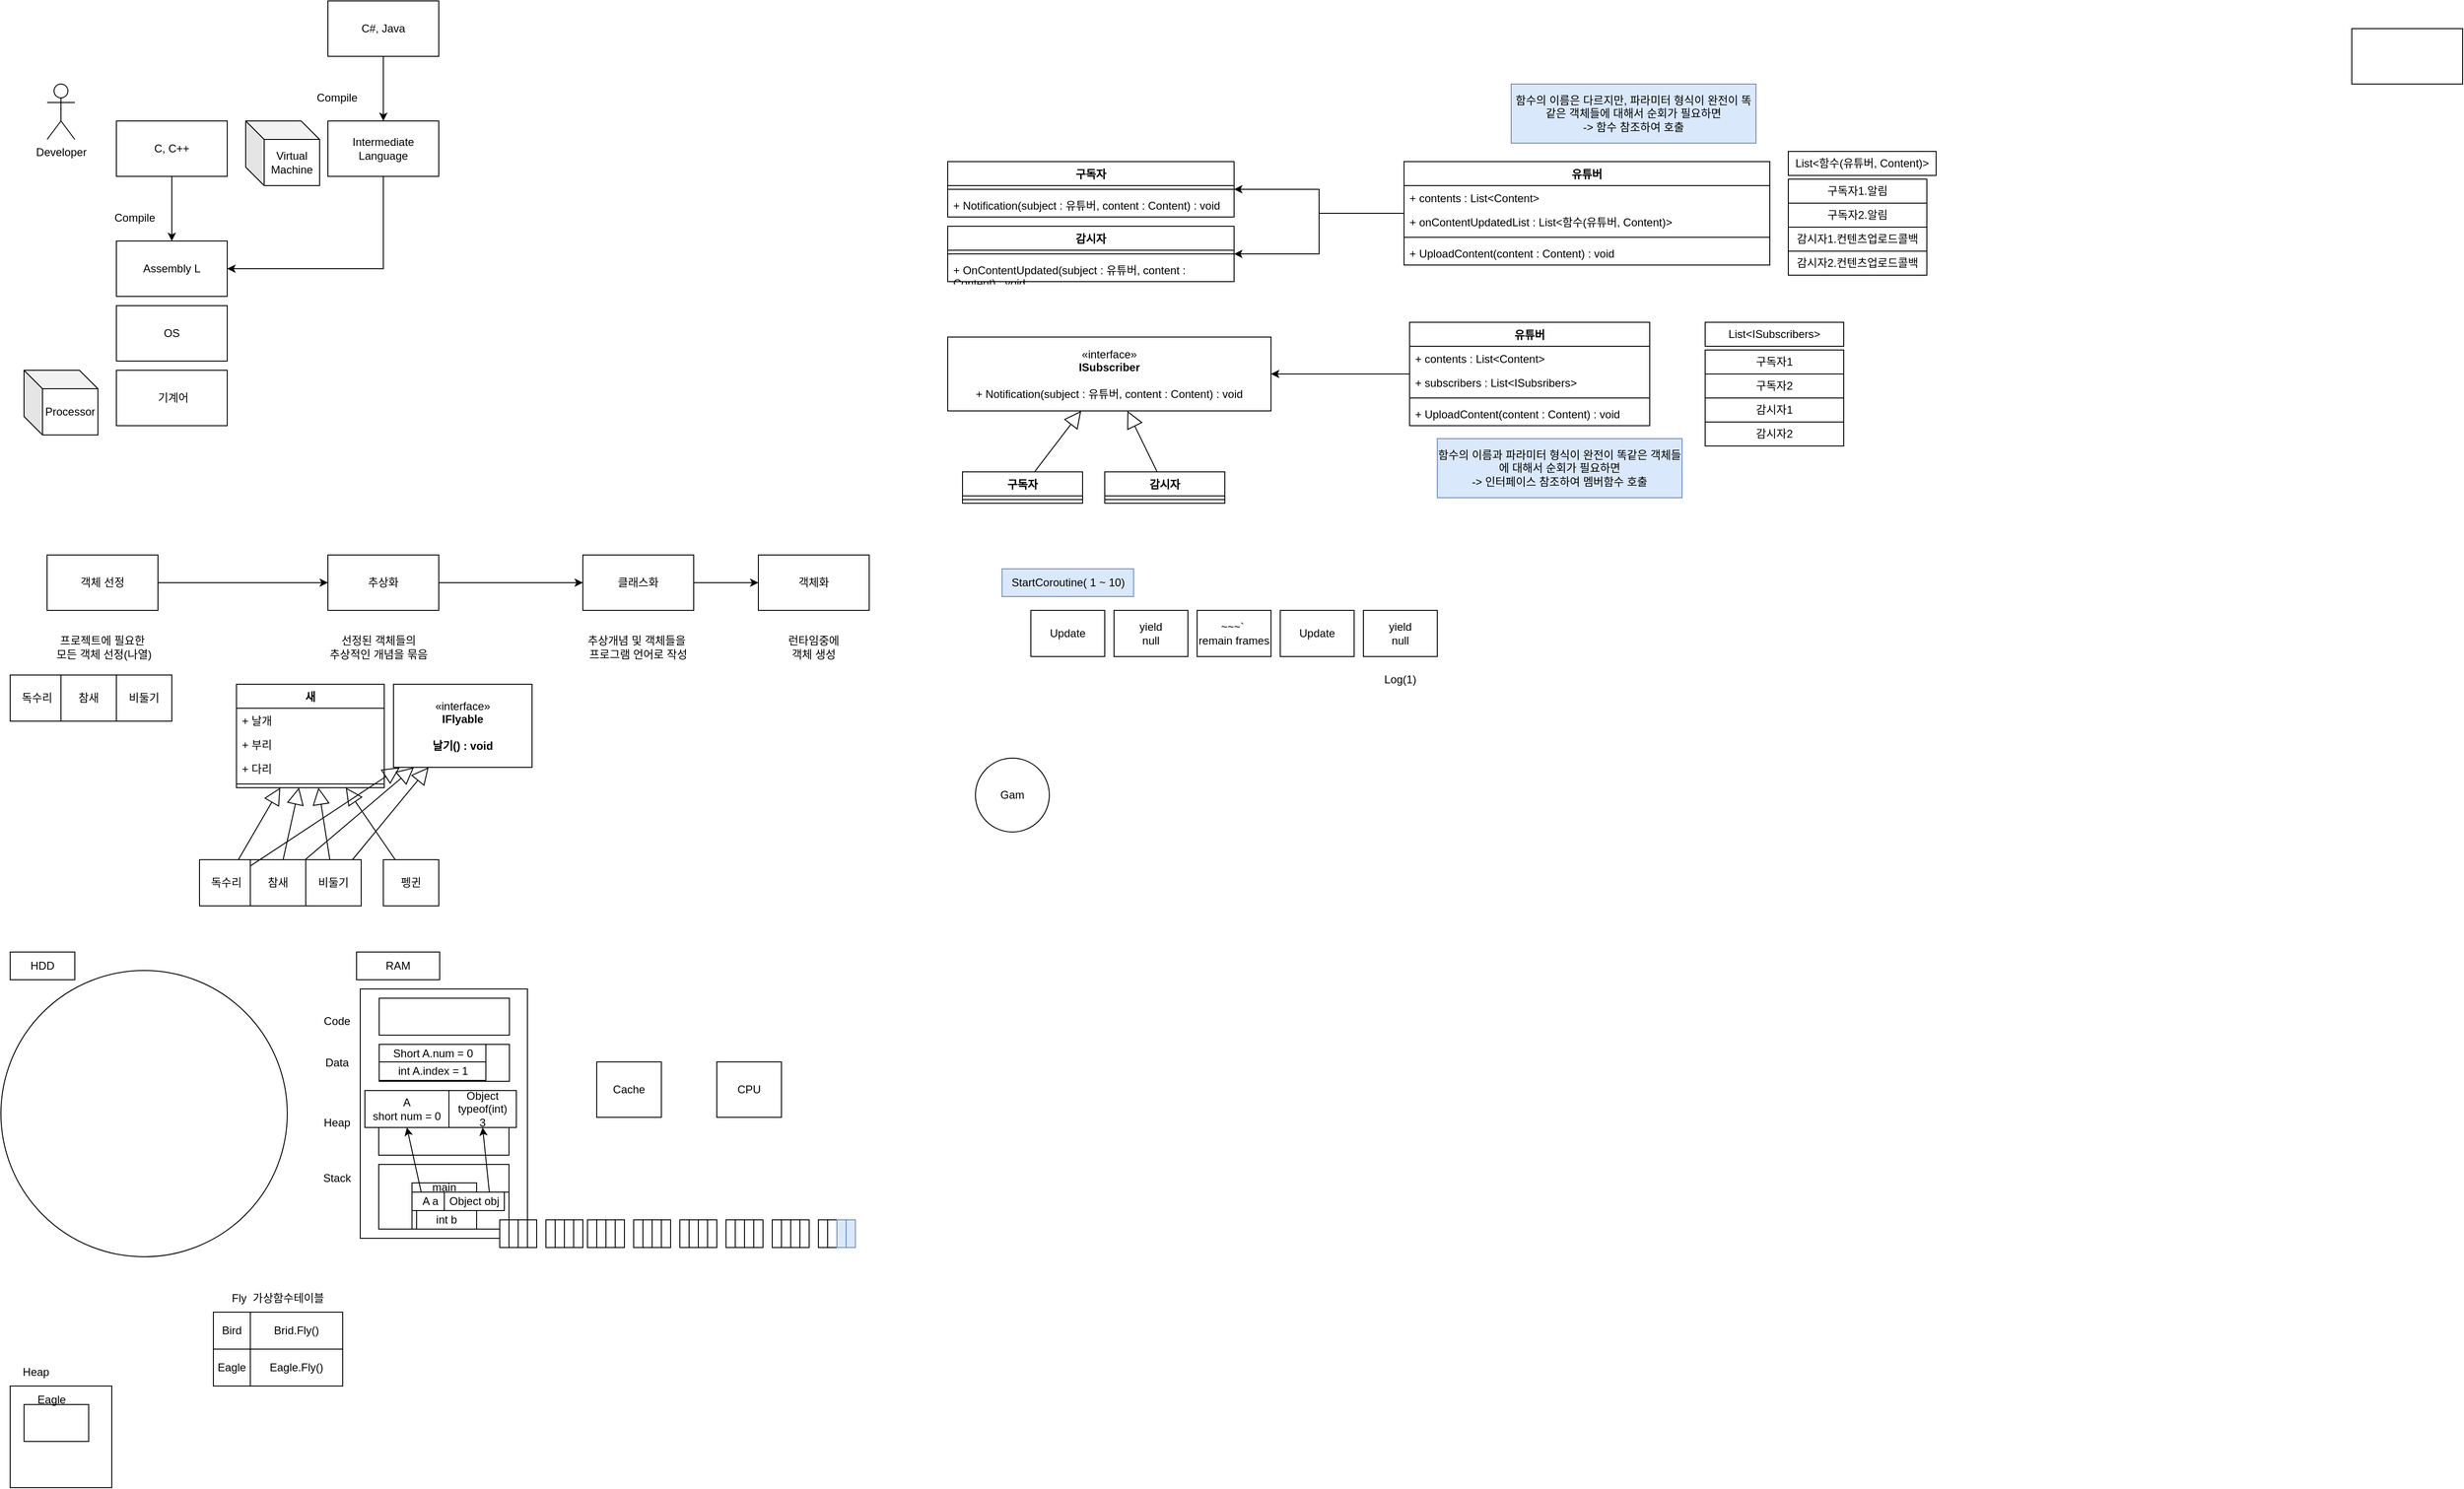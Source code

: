<mxfile version="24.8.3">
  <diagram name="페이지-1" id="qtATk9HAVTx5b7lgga8B">
    <mxGraphModel dx="1434" dy="780" grid="1" gridSize="10" guides="1" tooltips="1" connect="1" arrows="1" fold="1" page="1" pageScale="1" pageWidth="827" pageHeight="1169" math="0" shadow="0">
      <root>
        <mxCell id="0" />
        <mxCell id="1" parent="0" />
        <mxCell id="0wza3fGorEDr4CyT4nKP-11" style="edgeStyle=orthogonalEdgeStyle;rounded=0;orthogonalLoop=1;jettySize=auto;html=1;" parent="1" source="0wza3fGorEDr4CyT4nKP-1" target="0wza3fGorEDr4CyT4nKP-10" edge="1">
          <mxGeometry relative="1" as="geometry" />
        </mxCell>
        <mxCell id="0wza3fGorEDr4CyT4nKP-1" value="C, C++" style="rounded=0;whiteSpace=wrap;html=1;" parent="1" vertex="1">
          <mxGeometry x="130" y="150" width="120" height="60" as="geometry" />
        </mxCell>
        <mxCell id="0wza3fGorEDr4CyT4nKP-2" value="Compile" style="text;html=1;align=center;verticalAlign=middle;whiteSpace=wrap;rounded=0;" parent="1" vertex="1">
          <mxGeometry x="110" y="240" width="80" height="30" as="geometry" />
        </mxCell>
        <mxCell id="0wza3fGorEDr4CyT4nKP-3" value="&amp;nbsp;기계어" style="rounded=0;whiteSpace=wrap;html=1;" parent="1" vertex="1">
          <mxGeometry x="130" y="420" width="120" height="60" as="geometry" />
        </mxCell>
        <mxCell id="0wza3fGorEDr4CyT4nKP-5" value="Developer" style="shape=umlActor;verticalLabelPosition=bottom;verticalAlign=top;html=1;outlineConnect=0;" parent="1" vertex="1">
          <mxGeometry x="55" y="110" width="30" height="60" as="geometry" />
        </mxCell>
        <mxCell id="0wza3fGorEDr4CyT4nKP-8" value="Processor" style="shape=cube;whiteSpace=wrap;html=1;boundedLbl=1;backgroundOutline=1;darkOpacity=0.05;darkOpacity2=0.1;" parent="1" vertex="1">
          <mxGeometry x="30" y="420" width="80" height="70" as="geometry" />
        </mxCell>
        <mxCell id="0wza3fGorEDr4CyT4nKP-9" value="OS" style="rounded=0;whiteSpace=wrap;html=1;" parent="1" vertex="1">
          <mxGeometry x="130" y="350" width="120" height="60" as="geometry" />
        </mxCell>
        <mxCell id="0wza3fGorEDr4CyT4nKP-10" value="Assembly L" style="rounded=0;whiteSpace=wrap;html=1;" parent="1" vertex="1">
          <mxGeometry x="130" y="280" width="120" height="60" as="geometry" />
        </mxCell>
        <mxCell id="0wza3fGorEDr4CyT4nKP-14" style="edgeStyle=orthogonalEdgeStyle;rounded=0;orthogonalLoop=1;jettySize=auto;html=1;" parent="1" source="0wza3fGorEDr4CyT4nKP-12" target="0wza3fGorEDr4CyT4nKP-13" edge="1">
          <mxGeometry relative="1" as="geometry" />
        </mxCell>
        <mxCell id="0wza3fGorEDr4CyT4nKP-12" value="C#, Java" style="rounded=0;whiteSpace=wrap;html=1;" parent="1" vertex="1">
          <mxGeometry x="359" y="20" width="120" height="60" as="geometry" />
        </mxCell>
        <mxCell id="0wza3fGorEDr4CyT4nKP-18" style="edgeStyle=orthogonalEdgeStyle;rounded=0;orthogonalLoop=1;jettySize=auto;html=1;entryX=1;entryY=0.5;entryDx=0;entryDy=0;" parent="1" source="0wza3fGorEDr4CyT4nKP-13" target="0wza3fGorEDr4CyT4nKP-10" edge="1">
          <mxGeometry relative="1" as="geometry">
            <Array as="points">
              <mxPoint x="419" y="310" />
            </Array>
          </mxGeometry>
        </mxCell>
        <mxCell id="0wza3fGorEDr4CyT4nKP-13" value="Intermediate&lt;div&gt;Language&lt;/div&gt;" style="rounded=0;whiteSpace=wrap;html=1;" parent="1" vertex="1">
          <mxGeometry x="359" y="150" width="120" height="60" as="geometry" />
        </mxCell>
        <mxCell id="0wza3fGorEDr4CyT4nKP-15" value="Compile" style="text;html=1;align=center;verticalAlign=middle;whiteSpace=wrap;rounded=0;" parent="1" vertex="1">
          <mxGeometry x="329" y="110" width="80" height="30" as="geometry" />
        </mxCell>
        <mxCell id="0wza3fGorEDr4CyT4nKP-17" value="Virtual&lt;div&gt;Machine&lt;/div&gt;" style="shape=cube;whiteSpace=wrap;html=1;boundedLbl=1;backgroundOutline=1;darkOpacity=0.05;darkOpacity2=0.1;" parent="1" vertex="1">
          <mxGeometry x="270" y="150" width="80" height="70" as="geometry" />
        </mxCell>
        <mxCell id="0wza3fGorEDr4CyT4nKP-22" style="edgeStyle=orthogonalEdgeStyle;rounded=0;orthogonalLoop=1;jettySize=auto;html=1;entryX=0;entryY=0.5;entryDx=0;entryDy=0;" parent="1" source="0wza3fGorEDr4CyT4nKP-19" target="0wza3fGorEDr4CyT4nKP-21" edge="1">
          <mxGeometry relative="1" as="geometry" />
        </mxCell>
        <mxCell id="0wza3fGorEDr4CyT4nKP-19" value="객체 선정" style="rounded=0;whiteSpace=wrap;html=1;" parent="1" vertex="1">
          <mxGeometry x="55" y="620" width="120" height="60" as="geometry" />
        </mxCell>
        <mxCell id="0wza3fGorEDr4CyT4nKP-20" value="프로젝트에 필요한&lt;div&gt;&amp;nbsp;모든 객체 선정(나열)&lt;/div&gt;" style="text;html=1;align=center;verticalAlign=middle;whiteSpace=wrap;rounded=0;" parent="1" vertex="1">
          <mxGeometry x="50" y="690" width="130" height="60" as="geometry" />
        </mxCell>
        <mxCell id="0wza3fGorEDr4CyT4nKP-49" style="edgeStyle=orthogonalEdgeStyle;rounded=0;orthogonalLoop=1;jettySize=auto;html=1;" parent="1" source="0wza3fGorEDr4CyT4nKP-21" target="0wza3fGorEDr4CyT4nKP-48" edge="1">
          <mxGeometry relative="1" as="geometry" />
        </mxCell>
        <mxCell id="0wza3fGorEDr4CyT4nKP-21" value="추상화" style="rounded=0;whiteSpace=wrap;html=1;" parent="1" vertex="1">
          <mxGeometry x="359" y="620" width="120" height="60" as="geometry" />
        </mxCell>
        <mxCell id="0wza3fGorEDr4CyT4nKP-23" value="선정된 객체들의&lt;div&gt;추상적인 개념을 묶음&lt;/div&gt;" style="text;html=1;align=center;verticalAlign=middle;whiteSpace=wrap;rounded=0;" parent="1" vertex="1">
          <mxGeometry x="349" y="690" width="130" height="60" as="geometry" />
        </mxCell>
        <mxCell id="0wza3fGorEDr4CyT4nKP-24" value="&amp;nbsp;독수리" style="rounded=0;whiteSpace=wrap;html=1;" parent="1" vertex="1">
          <mxGeometry x="15" y="750" width="55" height="50" as="geometry" />
        </mxCell>
        <mxCell id="0wza3fGorEDr4CyT4nKP-25" value="참새" style="rounded=0;whiteSpace=wrap;html=1;" parent="1" vertex="1">
          <mxGeometry x="70" y="750" width="60" height="50" as="geometry" />
        </mxCell>
        <mxCell id="0wza3fGorEDr4CyT4nKP-26" value="비둘기" style="rounded=0;whiteSpace=wrap;html=1;" parent="1" vertex="1">
          <mxGeometry x="130" y="750" width="60" height="50" as="geometry" />
        </mxCell>
        <mxCell id="0wza3fGorEDr4CyT4nKP-27" value="새" style="swimlane;fontStyle=1;align=center;verticalAlign=top;childLayout=stackLayout;horizontal=1;startSize=26;horizontalStack=0;resizeParent=1;resizeParentMax=0;resizeLast=0;collapsible=1;marginBottom=0;whiteSpace=wrap;html=1;" parent="1" vertex="1">
          <mxGeometry x="260" y="760" width="160" height="112" as="geometry" />
        </mxCell>
        <mxCell id="0wza3fGorEDr4CyT4nKP-28" value="+ 날개&lt;div&gt;&lt;br&gt;&lt;/div&gt;" style="text;strokeColor=none;fillColor=none;align=left;verticalAlign=top;spacingLeft=4;spacingRight=4;overflow=hidden;rotatable=0;points=[[0,0.5],[1,0.5]];portConstraint=eastwest;whiteSpace=wrap;html=1;" parent="0wza3fGorEDr4CyT4nKP-27" vertex="1">
          <mxGeometry y="26" width="160" height="26" as="geometry" />
        </mxCell>
        <mxCell id="0wza3fGorEDr4CyT4nKP-32" value="&lt;div&gt;+ 부리&lt;/div&gt;" style="text;strokeColor=none;fillColor=none;align=left;verticalAlign=top;spacingLeft=4;spacingRight=4;overflow=hidden;rotatable=0;points=[[0,0.5],[1,0.5]];portConstraint=eastwest;whiteSpace=wrap;html=1;" parent="0wza3fGorEDr4CyT4nKP-27" vertex="1">
          <mxGeometry y="52" width="160" height="26" as="geometry" />
        </mxCell>
        <mxCell id="0wza3fGorEDr4CyT4nKP-33" value="&lt;div&gt;+ 다리&lt;/div&gt;" style="text;strokeColor=none;fillColor=none;align=left;verticalAlign=top;spacingLeft=4;spacingRight=4;overflow=hidden;rotatable=0;points=[[0,0.5],[1,0.5]];portConstraint=eastwest;whiteSpace=wrap;html=1;" parent="0wza3fGorEDr4CyT4nKP-27" vertex="1">
          <mxGeometry y="78" width="160" height="26" as="geometry" />
        </mxCell>
        <mxCell id="0wza3fGorEDr4CyT4nKP-29" value="" style="line;strokeWidth=1;fillColor=none;align=left;verticalAlign=middle;spacingTop=-1;spacingLeft=3;spacingRight=3;rotatable=0;labelPosition=right;points=[];portConstraint=eastwest;strokeColor=inherit;" parent="0wza3fGorEDr4CyT4nKP-27" vertex="1">
          <mxGeometry y="104" width="160" height="8" as="geometry" />
        </mxCell>
        <mxCell id="0wza3fGorEDr4CyT4nKP-35" value="펭귄" style="rounded=0;whiteSpace=wrap;html=1;" parent="1" vertex="1">
          <mxGeometry x="419" y="950" width="60" height="50" as="geometry" />
        </mxCell>
        <mxCell id="0wza3fGorEDr4CyT4nKP-36" value="&amp;nbsp;독수리" style="rounded=0;whiteSpace=wrap;html=1;" parent="1" vertex="1">
          <mxGeometry x="220" y="950" width="55" height="50" as="geometry" />
        </mxCell>
        <mxCell id="0wza3fGorEDr4CyT4nKP-37" value="참새" style="rounded=0;whiteSpace=wrap;html=1;" parent="1" vertex="1">
          <mxGeometry x="275" y="950" width="60" height="50" as="geometry" />
        </mxCell>
        <mxCell id="0wza3fGorEDr4CyT4nKP-38" value="비둘기" style="rounded=0;whiteSpace=wrap;html=1;" parent="1" vertex="1">
          <mxGeometry x="335" y="950" width="60" height="50" as="geometry" />
        </mxCell>
        <mxCell id="0wza3fGorEDr4CyT4nKP-40" value="" style="endArrow=block;endSize=16;endFill=0;html=1;rounded=0;" parent="1" source="0wza3fGorEDr4CyT4nKP-36" target="0wza3fGorEDr4CyT4nKP-27" edge="1">
          <mxGeometry width="160" relative="1" as="geometry">
            <mxPoint x="690" y="950" as="sourcePoint" />
            <mxPoint x="850" y="950" as="targetPoint" />
          </mxGeometry>
        </mxCell>
        <mxCell id="0wza3fGorEDr4CyT4nKP-41" value="" style="endArrow=block;endSize=16;endFill=0;html=1;rounded=0;" parent="1" source="0wza3fGorEDr4CyT4nKP-37" target="0wza3fGorEDr4CyT4nKP-27" edge="1">
          <mxGeometry width="160" relative="1" as="geometry">
            <mxPoint x="273" y="960" as="sourcePoint" />
            <mxPoint x="306" y="908" as="targetPoint" />
          </mxGeometry>
        </mxCell>
        <mxCell id="0wza3fGorEDr4CyT4nKP-42" value="" style="endArrow=block;endSize=16;endFill=0;html=1;rounded=0;" parent="1" source="0wza3fGorEDr4CyT4nKP-38" target="0wza3fGorEDr4CyT4nKP-27" edge="1">
          <mxGeometry width="160" relative="1" as="geometry">
            <mxPoint x="321" y="960" as="sourcePoint" />
            <mxPoint x="333" y="908" as="targetPoint" />
          </mxGeometry>
        </mxCell>
        <mxCell id="0wza3fGorEDr4CyT4nKP-43" value="«interface»&lt;br&gt;&lt;b&gt;IFlyable&lt;/b&gt;&lt;div&gt;&lt;b&gt;&lt;br&gt;&lt;/b&gt;&lt;/div&gt;&lt;div&gt;&lt;b&gt;날기() : void&lt;/b&gt;&lt;/div&gt;" style="html=1;whiteSpace=wrap;" parent="1" vertex="1">
          <mxGeometry x="430" y="760" width="150" height="90" as="geometry" />
        </mxCell>
        <mxCell id="0wza3fGorEDr4CyT4nKP-44" value="" style="endArrow=block;endSize=16;endFill=0;html=1;rounded=0;" parent="1" source="0wza3fGorEDr4CyT4nKP-38" target="0wza3fGorEDr4CyT4nKP-43" edge="1">
          <mxGeometry width="160" relative="1" as="geometry">
            <mxPoint x="371" y="960" as="sourcePoint" />
            <mxPoint x="359" y="882" as="targetPoint" />
          </mxGeometry>
        </mxCell>
        <mxCell id="0wza3fGorEDr4CyT4nKP-45" value="" style="endArrow=block;endSize=16;endFill=0;html=1;rounded=0;" parent="1" source="0wza3fGorEDr4CyT4nKP-37" target="0wza3fGorEDr4CyT4nKP-43" edge="1">
          <mxGeometry width="160" relative="1" as="geometry">
            <mxPoint x="396" y="960" as="sourcePoint" />
            <mxPoint x="478" y="860" as="targetPoint" />
          </mxGeometry>
        </mxCell>
        <mxCell id="0wza3fGorEDr4CyT4nKP-46" value="" style="endArrow=block;endSize=16;endFill=0;html=1;rounded=0;" parent="1" source="0wza3fGorEDr4CyT4nKP-36" target="0wza3fGorEDr4CyT4nKP-43" edge="1">
          <mxGeometry width="160" relative="1" as="geometry">
            <mxPoint x="344" y="960" as="sourcePoint" />
            <mxPoint x="462" y="860" as="targetPoint" />
          </mxGeometry>
        </mxCell>
        <mxCell id="0wza3fGorEDr4CyT4nKP-47" value="" style="endArrow=block;endSize=16;endFill=0;html=1;rounded=0;" parent="1" source="0wza3fGorEDr4CyT4nKP-35" target="0wza3fGorEDr4CyT4nKP-27" edge="1">
          <mxGeometry width="160" relative="1" as="geometry">
            <mxPoint x="285" y="967" as="sourcePoint" />
            <mxPoint x="447" y="860" as="targetPoint" />
          </mxGeometry>
        </mxCell>
        <mxCell id="0wza3fGorEDr4CyT4nKP-52" style="edgeStyle=orthogonalEdgeStyle;rounded=0;orthogonalLoop=1;jettySize=auto;html=1;" parent="1" source="0wza3fGorEDr4CyT4nKP-48" target="0wza3fGorEDr4CyT4nKP-51" edge="1">
          <mxGeometry relative="1" as="geometry" />
        </mxCell>
        <mxCell id="0wza3fGorEDr4CyT4nKP-48" value="클래스화" style="rounded=0;whiteSpace=wrap;html=1;" parent="1" vertex="1">
          <mxGeometry x="635" y="620" width="120" height="60" as="geometry" />
        </mxCell>
        <mxCell id="0wza3fGorEDr4CyT4nKP-50" value="추상개념 및 객체들을&amp;nbsp;&lt;div&gt;프로그램 언어로 작성&lt;/div&gt;" style="text;html=1;align=center;verticalAlign=middle;whiteSpace=wrap;rounded=0;" parent="1" vertex="1">
          <mxGeometry x="630" y="690" width="130" height="60" as="geometry" />
        </mxCell>
        <mxCell id="0wza3fGorEDr4CyT4nKP-51" value="객체화" style="rounded=0;whiteSpace=wrap;html=1;" parent="1" vertex="1">
          <mxGeometry x="825" y="620" width="120" height="60" as="geometry" />
        </mxCell>
        <mxCell id="0wza3fGorEDr4CyT4nKP-53" value="런타임중에&lt;div&gt;객체 생성&lt;/div&gt;" style="text;html=1;align=center;verticalAlign=middle;whiteSpace=wrap;rounded=0;" parent="1" vertex="1">
          <mxGeometry x="820" y="690" width="130" height="60" as="geometry" />
        </mxCell>
        <mxCell id="0wza3fGorEDr4CyT4nKP-54" value="" style="rounded=0;whiteSpace=wrap;html=1;" parent="1" vertex="1">
          <mxGeometry x="394" y="1090" width="181" height="270" as="geometry" />
        </mxCell>
        <mxCell id="0wza3fGorEDr4CyT4nKP-55" value="RAM" style="rounded=0;whiteSpace=wrap;html=1;" parent="1" vertex="1">
          <mxGeometry x="390" y="1050" width="90" height="30" as="geometry" />
        </mxCell>
        <mxCell id="0wza3fGorEDr4CyT4nKP-56" value="" style="ellipse;whiteSpace=wrap;html=1;aspect=fixed;" parent="1" vertex="1">
          <mxGeometry x="5" y="1070" width="310" height="310" as="geometry" />
        </mxCell>
        <mxCell id="0wza3fGorEDr4CyT4nKP-57" value="HDD" style="rounded=0;whiteSpace=wrap;html=1;" parent="1" vertex="1">
          <mxGeometry x="15" y="1050" width="70" height="30" as="geometry" />
        </mxCell>
        <mxCell id="0wza3fGorEDr4CyT4nKP-58" value="CPU" style="rounded=0;whiteSpace=wrap;html=1;" parent="1" vertex="1">
          <mxGeometry x="780" y="1169" width="70" height="60" as="geometry" />
        </mxCell>
        <mxCell id="0wza3fGorEDr4CyT4nKP-59" value="Cache" style="rounded=0;whiteSpace=wrap;html=1;" parent="1" vertex="1">
          <mxGeometry x="650" y="1169" width="70" height="60" as="geometry" />
        </mxCell>
        <mxCell id="0wza3fGorEDr4CyT4nKP-60" value="" style="rounded=0;whiteSpace=wrap;html=1;" parent="1" vertex="1">
          <mxGeometry x="414" y="1280" width="141" height="70" as="geometry" />
        </mxCell>
        <mxCell id="0wza3fGorEDr4CyT4nKP-61" value="" style="rounded=0;whiteSpace=wrap;html=1;" parent="1" vertex="1">
          <mxGeometry x="414" y="1200" width="141" height="70" as="geometry" />
        </mxCell>
        <mxCell id="0wza3fGorEDr4CyT4nKP-62" value="A&lt;div&gt;short num = 0&lt;/div&gt;" style="rounded=0;whiteSpace=wrap;html=1;" parent="1" vertex="1">
          <mxGeometry x="399" y="1200" width="91" height="40" as="geometry" />
        </mxCell>
        <mxCell id="0wza3fGorEDr4CyT4nKP-63" value="" style="rounded=0;whiteSpace=wrap;html=1;" parent="1" vertex="1">
          <mxGeometry x="450" y="1310" width="105" height="40" as="geometry" />
        </mxCell>
        <mxCell id="0wza3fGorEDr4CyT4nKP-64" value="main" style="rounded=0;whiteSpace=wrap;html=1;" parent="1" vertex="1">
          <mxGeometry x="450" y="1300" width="70" height="10" as="geometry" />
        </mxCell>
        <mxCell id="0wza3fGorEDr4CyT4nKP-65" value="A a" style="rounded=0;whiteSpace=wrap;html=1;" parent="1" vertex="1">
          <mxGeometry x="450" y="1310" width="40" height="20" as="geometry" />
        </mxCell>
        <mxCell id="0wza3fGorEDr4CyT4nKP-66" value="Object obj" style="rounded=0;whiteSpace=wrap;html=1;" parent="1" vertex="1">
          <mxGeometry x="485" y="1310" width="65" height="20" as="geometry" />
        </mxCell>
        <mxCell id="0wza3fGorEDr4CyT4nKP-67" value="int b" style="rounded=0;whiteSpace=wrap;html=1;" parent="1" vertex="1">
          <mxGeometry x="455" y="1330" width="65" height="20" as="geometry" />
        </mxCell>
        <mxCell id="0wza3fGorEDr4CyT4nKP-68" value="Heap" style="text;html=1;align=center;verticalAlign=middle;whiteSpace=wrap;rounded=0;" parent="1" vertex="1">
          <mxGeometry x="339" y="1220" width="60" height="30" as="geometry" />
        </mxCell>
        <mxCell id="0wza3fGorEDr4CyT4nKP-69" value="Stack" style="text;html=1;align=center;verticalAlign=middle;whiteSpace=wrap;rounded=0;" parent="1" vertex="1">
          <mxGeometry x="339" y="1280" width="60" height="30" as="geometry" />
        </mxCell>
        <mxCell id="0wza3fGorEDr4CyT4nKP-70" value="" style="endArrow=classic;html=1;rounded=0;entryX=0.5;entryY=1;entryDx=0;entryDy=0;exitX=0.25;exitY=0;exitDx=0;exitDy=0;" parent="1" source="0wza3fGorEDr4CyT4nKP-65" target="0wza3fGorEDr4CyT4nKP-62" edge="1">
          <mxGeometry width="50" height="50" relative="1" as="geometry">
            <mxPoint x="610" y="1300" as="sourcePoint" />
            <mxPoint x="660" y="1250" as="targetPoint" />
          </mxGeometry>
        </mxCell>
        <mxCell id="0wza3fGorEDr4CyT4nKP-72" value="" style="rounded=0;whiteSpace=wrap;html=1;" parent="1" vertex="1">
          <mxGeometry x="840" y="1340" width="10" height="30" as="geometry" />
        </mxCell>
        <mxCell id="0wza3fGorEDr4CyT4nKP-73" value="" style="rounded=0;whiteSpace=wrap;html=1;" parent="1" vertex="1">
          <mxGeometry x="850" y="1340" width="10" height="30" as="geometry" />
        </mxCell>
        <mxCell id="0wza3fGorEDr4CyT4nKP-74" value="" style="rounded=0;whiteSpace=wrap;html=1;" parent="1" vertex="1">
          <mxGeometry x="860" y="1340" width="10" height="30" as="geometry" />
        </mxCell>
        <mxCell id="0wza3fGorEDr4CyT4nKP-75" value="" style="rounded=0;whiteSpace=wrap;html=1;" parent="1" vertex="1">
          <mxGeometry x="870" y="1340" width="10" height="30" as="geometry" />
        </mxCell>
        <mxCell id="0wza3fGorEDr4CyT4nKP-76" value="" style="rounded=0;whiteSpace=wrap;html=1;" parent="1" vertex="1">
          <mxGeometry x="890" y="1340" width="10" height="30" as="geometry" />
        </mxCell>
        <mxCell id="0wza3fGorEDr4CyT4nKP-77" value="" style="rounded=0;whiteSpace=wrap;html=1;" parent="1" vertex="1">
          <mxGeometry x="900" y="1340" width="10" height="30" as="geometry" />
        </mxCell>
        <mxCell id="0wza3fGorEDr4CyT4nKP-78" value="" style="rounded=0;whiteSpace=wrap;html=1;fillColor=#dae8fc;strokeColor=#6c8ebf;" parent="1" vertex="1">
          <mxGeometry x="910" y="1340" width="10" height="30" as="geometry" />
        </mxCell>
        <mxCell id="0wza3fGorEDr4CyT4nKP-79" value="" style="rounded=0;whiteSpace=wrap;html=1;fillColor=#dae8fc;strokeColor=#6c8ebf;" parent="1" vertex="1">
          <mxGeometry x="920" y="1340" width="10" height="30" as="geometry" />
        </mxCell>
        <mxCell id="0wza3fGorEDr4CyT4nKP-80" value="" style="rounded=0;whiteSpace=wrap;html=1;" parent="1" vertex="1">
          <mxGeometry x="740" y="1340" width="10" height="30" as="geometry" />
        </mxCell>
        <mxCell id="0wza3fGorEDr4CyT4nKP-81" value="" style="rounded=0;whiteSpace=wrap;html=1;" parent="1" vertex="1">
          <mxGeometry x="750" y="1340" width="10" height="30" as="geometry" />
        </mxCell>
        <mxCell id="0wza3fGorEDr4CyT4nKP-82" value="" style="rounded=0;whiteSpace=wrap;html=1;" parent="1" vertex="1">
          <mxGeometry x="760" y="1340" width="10" height="30" as="geometry" />
        </mxCell>
        <mxCell id="0wza3fGorEDr4CyT4nKP-83" value="" style="rounded=0;whiteSpace=wrap;html=1;" parent="1" vertex="1">
          <mxGeometry x="770" y="1340" width="10" height="30" as="geometry" />
        </mxCell>
        <mxCell id="0wza3fGorEDr4CyT4nKP-84" value="" style="rounded=0;whiteSpace=wrap;html=1;" parent="1" vertex="1">
          <mxGeometry x="790" y="1340" width="10" height="30" as="geometry" />
        </mxCell>
        <mxCell id="0wza3fGorEDr4CyT4nKP-85" value="" style="rounded=0;whiteSpace=wrap;html=1;" parent="1" vertex="1">
          <mxGeometry x="800" y="1340" width="10" height="30" as="geometry" />
        </mxCell>
        <mxCell id="0wza3fGorEDr4CyT4nKP-86" value="" style="rounded=0;whiteSpace=wrap;html=1;" parent="1" vertex="1">
          <mxGeometry x="810" y="1340" width="10" height="30" as="geometry" />
        </mxCell>
        <mxCell id="0wza3fGorEDr4CyT4nKP-87" value="" style="rounded=0;whiteSpace=wrap;html=1;" parent="1" vertex="1">
          <mxGeometry x="820" y="1340" width="10" height="30" as="geometry" />
        </mxCell>
        <mxCell id="0wza3fGorEDr4CyT4nKP-88" value="" style="rounded=0;whiteSpace=wrap;html=1;" parent="1" vertex="1">
          <mxGeometry x="640" y="1340" width="10" height="30" as="geometry" />
        </mxCell>
        <mxCell id="0wza3fGorEDr4CyT4nKP-89" value="" style="rounded=0;whiteSpace=wrap;html=1;" parent="1" vertex="1">
          <mxGeometry x="650" y="1340" width="10" height="30" as="geometry" />
        </mxCell>
        <mxCell id="0wza3fGorEDr4CyT4nKP-90" value="" style="rounded=0;whiteSpace=wrap;html=1;" parent="1" vertex="1">
          <mxGeometry x="660" y="1340" width="10" height="30" as="geometry" />
        </mxCell>
        <mxCell id="0wza3fGorEDr4CyT4nKP-91" value="" style="rounded=0;whiteSpace=wrap;html=1;" parent="1" vertex="1">
          <mxGeometry x="670" y="1340" width="10" height="30" as="geometry" />
        </mxCell>
        <mxCell id="0wza3fGorEDr4CyT4nKP-92" value="" style="rounded=0;whiteSpace=wrap;html=1;" parent="1" vertex="1">
          <mxGeometry x="690" y="1340" width="10" height="30" as="geometry" />
        </mxCell>
        <mxCell id="0wza3fGorEDr4CyT4nKP-93" value="" style="rounded=0;whiteSpace=wrap;html=1;" parent="1" vertex="1">
          <mxGeometry x="700" y="1340" width="10" height="30" as="geometry" />
        </mxCell>
        <mxCell id="0wza3fGorEDr4CyT4nKP-94" value="" style="rounded=0;whiteSpace=wrap;html=1;" parent="1" vertex="1">
          <mxGeometry x="710" y="1340" width="10" height="30" as="geometry" />
        </mxCell>
        <mxCell id="0wza3fGorEDr4CyT4nKP-95" value="" style="rounded=0;whiteSpace=wrap;html=1;" parent="1" vertex="1">
          <mxGeometry x="720" y="1340" width="10" height="30" as="geometry" />
        </mxCell>
        <mxCell id="0wza3fGorEDr4CyT4nKP-96" value="" style="rounded=0;whiteSpace=wrap;html=1;" parent="1" vertex="1">
          <mxGeometry x="545" y="1340" width="10" height="30" as="geometry" />
        </mxCell>
        <mxCell id="0wza3fGorEDr4CyT4nKP-97" value="" style="rounded=0;whiteSpace=wrap;html=1;" parent="1" vertex="1">
          <mxGeometry x="555" y="1340" width="10" height="30" as="geometry" />
        </mxCell>
        <mxCell id="0wza3fGorEDr4CyT4nKP-98" value="" style="rounded=0;whiteSpace=wrap;html=1;" parent="1" vertex="1">
          <mxGeometry x="565" y="1340" width="10" height="30" as="geometry" />
        </mxCell>
        <mxCell id="0wza3fGorEDr4CyT4nKP-99" value="" style="rounded=0;whiteSpace=wrap;html=1;" parent="1" vertex="1">
          <mxGeometry x="575" y="1340" width="10" height="30" as="geometry" />
        </mxCell>
        <mxCell id="0wza3fGorEDr4CyT4nKP-100" value="" style="rounded=0;whiteSpace=wrap;html=1;" parent="1" vertex="1">
          <mxGeometry x="595" y="1340" width="10" height="30" as="geometry" />
        </mxCell>
        <mxCell id="0wza3fGorEDr4CyT4nKP-101" value="" style="rounded=0;whiteSpace=wrap;html=1;" parent="1" vertex="1">
          <mxGeometry x="605" y="1340" width="10" height="30" as="geometry" />
        </mxCell>
        <mxCell id="0wza3fGorEDr4CyT4nKP-102" value="" style="rounded=0;whiteSpace=wrap;html=1;" parent="1" vertex="1">
          <mxGeometry x="615" y="1340" width="10" height="30" as="geometry" />
        </mxCell>
        <mxCell id="0wza3fGorEDr4CyT4nKP-103" value="" style="rounded=0;whiteSpace=wrap;html=1;" parent="1" vertex="1">
          <mxGeometry x="625" y="1340" width="10" height="30" as="geometry" />
        </mxCell>
        <mxCell id="0wza3fGorEDr4CyT4nKP-104" value="&lt;div&gt;Object&lt;/div&gt;&lt;div&gt;typeof(int)&lt;/div&gt;3" style="rounded=0;whiteSpace=wrap;html=1;" parent="1" vertex="1">
          <mxGeometry x="490" y="1200" width="73" height="40" as="geometry" />
        </mxCell>
        <mxCell id="0wza3fGorEDr4CyT4nKP-105" value="" style="endArrow=classic;html=1;rounded=0;entryX=0.5;entryY=1;entryDx=0;entryDy=0;exitX=0.75;exitY=0;exitDx=0;exitDy=0;" parent="1" source="0wza3fGorEDr4CyT4nKP-66" target="0wza3fGorEDr4CyT4nKP-104" edge="1">
          <mxGeometry width="50" height="50" relative="1" as="geometry">
            <mxPoint x="511" y="1320" as="sourcePoint" />
            <mxPoint x="455" y="1240" as="targetPoint" />
          </mxGeometry>
        </mxCell>
        <mxCell id="0wza3fGorEDr4CyT4nKP-106" value="" style="rounded=0;whiteSpace=wrap;html=1;" parent="1" vertex="1">
          <mxGeometry x="414.5" y="1150" width="141" height="40" as="geometry" />
        </mxCell>
        <mxCell id="0wza3fGorEDr4CyT4nKP-107" value="" style="rounded=0;whiteSpace=wrap;html=1;" parent="1" vertex="1">
          <mxGeometry x="414.5" y="1100" width="141" height="40" as="geometry" />
        </mxCell>
        <mxCell id="0wza3fGorEDr4CyT4nKP-108" value="Code" style="text;html=1;align=center;verticalAlign=middle;whiteSpace=wrap;rounded=0;" parent="1" vertex="1">
          <mxGeometry x="339" y="1110" width="60" height="30" as="geometry" />
        </mxCell>
        <mxCell id="0wza3fGorEDr4CyT4nKP-109" value="Data" style="text;html=1;align=center;verticalAlign=middle;whiteSpace=wrap;rounded=0;" parent="1" vertex="1">
          <mxGeometry x="339" y="1155" width="60" height="30" as="geometry" />
        </mxCell>
        <mxCell id="0wza3fGorEDr4CyT4nKP-110" value="Short A.num = 0" style="rounded=0;whiteSpace=wrap;html=1;" parent="1" vertex="1">
          <mxGeometry x="414.5" y="1150" width="115.5" height="20" as="geometry" />
        </mxCell>
        <mxCell id="0wza3fGorEDr4CyT4nKP-111" value="int A.index = 1" style="rounded=0;whiteSpace=wrap;html=1;" parent="1" vertex="1">
          <mxGeometry x="414.5" y="1169" width="115.5" height="20" as="geometry" />
        </mxCell>
        <mxCell id="0wza3fGorEDr4CyT4nKP-112" value="Bird" style="rounded=0;whiteSpace=wrap;html=1;" parent="1" vertex="1">
          <mxGeometry x="235" y="1440" width="40" height="40" as="geometry" />
        </mxCell>
        <mxCell id="0wza3fGorEDr4CyT4nKP-113" value="Fly&amp;nbsp; 가상함수테이블" style="text;html=1;align=center;verticalAlign=middle;whiteSpace=wrap;rounded=0;" parent="1" vertex="1">
          <mxGeometry x="235" y="1410" width="140" height="30" as="geometry" />
        </mxCell>
        <mxCell id="0wza3fGorEDr4CyT4nKP-114" value="Brid.Fly()" style="rounded=0;whiteSpace=wrap;html=1;" parent="1" vertex="1">
          <mxGeometry x="275" y="1440" width="100" height="40" as="geometry" />
        </mxCell>
        <mxCell id="0wza3fGorEDr4CyT4nKP-115" value="Eagle" style="rounded=0;whiteSpace=wrap;html=1;" parent="1" vertex="1">
          <mxGeometry x="235" y="1480" width="40" height="40" as="geometry" />
        </mxCell>
        <mxCell id="0wza3fGorEDr4CyT4nKP-116" value="Eagle.Fly()" style="rounded=0;whiteSpace=wrap;html=1;" parent="1" vertex="1">
          <mxGeometry x="275" y="1480" width="100" height="40" as="geometry" />
        </mxCell>
        <mxCell id="0wza3fGorEDr4CyT4nKP-117" value="" style="whiteSpace=wrap;html=1;aspect=fixed;" parent="1" vertex="1">
          <mxGeometry x="15" y="1520" width="110" height="110" as="geometry" />
        </mxCell>
        <mxCell id="0wza3fGorEDr4CyT4nKP-118" value="Heap" style="text;html=1;align=center;verticalAlign=middle;whiteSpace=wrap;rounded=0;" parent="1" vertex="1">
          <mxGeometry x="12.5" y="1490" width="60" height="30" as="geometry" />
        </mxCell>
        <mxCell id="0wza3fGorEDr4CyT4nKP-119" value="" style="rounded=0;whiteSpace=wrap;html=1;" parent="1" vertex="1">
          <mxGeometry x="30" y="1540" width="70" height="40" as="geometry" />
        </mxCell>
        <mxCell id="0wza3fGorEDr4CyT4nKP-120" value="Eagle" style="text;html=1;align=center;verticalAlign=middle;whiteSpace=wrap;rounded=0;" parent="1" vertex="1">
          <mxGeometry x="30" y="1520" width="60" height="30" as="geometry" />
        </mxCell>
        <mxCell id="0wza3fGorEDr4CyT4nKP-121" value="구독자" style="swimlane;fontStyle=1;align=center;verticalAlign=top;childLayout=stackLayout;horizontal=1;startSize=26;horizontalStack=0;resizeParent=1;resizeParentMax=0;resizeLast=0;collapsible=1;marginBottom=0;whiteSpace=wrap;html=1;" parent="1" vertex="1">
          <mxGeometry x="1030" y="194" width="310" height="60" as="geometry" />
        </mxCell>
        <mxCell id="0wza3fGorEDr4CyT4nKP-123" value="" style="line;strokeWidth=1;fillColor=none;align=left;verticalAlign=middle;spacingTop=-1;spacingLeft=3;spacingRight=3;rotatable=0;labelPosition=right;points=[];portConstraint=eastwest;strokeColor=inherit;" parent="0wza3fGorEDr4CyT4nKP-121" vertex="1">
          <mxGeometry y="26" width="310" height="8" as="geometry" />
        </mxCell>
        <mxCell id="0wza3fGorEDr4CyT4nKP-124" value="+ Notification(subject : 유튜버, content : Content) : void" style="text;strokeColor=none;fillColor=none;align=left;verticalAlign=top;spacingLeft=4;spacingRight=4;overflow=hidden;rotatable=0;points=[[0,0.5],[1,0.5]];portConstraint=eastwest;whiteSpace=wrap;html=1;" parent="0wza3fGorEDr4CyT4nKP-121" vertex="1">
          <mxGeometry y="34" width="310" height="26" as="geometry" />
        </mxCell>
        <mxCell id="0wza3fGorEDr4CyT4nKP-129" style="edgeStyle=orthogonalEdgeStyle;rounded=0;orthogonalLoop=1;jettySize=auto;html=1;" parent="1" source="0wza3fGorEDr4CyT4nKP-125" target="0wza3fGorEDr4CyT4nKP-121" edge="1">
          <mxGeometry relative="1" as="geometry" />
        </mxCell>
        <mxCell id="0wza3fGorEDr4CyT4nKP-133" style="edgeStyle=orthogonalEdgeStyle;rounded=0;orthogonalLoop=1;jettySize=auto;html=1;" parent="1" source="0wza3fGorEDr4CyT4nKP-125" target="0wza3fGorEDr4CyT4nKP-130" edge="1">
          <mxGeometry relative="1" as="geometry" />
        </mxCell>
        <mxCell id="0wza3fGorEDr4CyT4nKP-125" value="유튜버" style="swimlane;fontStyle=1;align=center;verticalAlign=top;childLayout=stackLayout;horizontal=1;startSize=26;horizontalStack=0;resizeParent=1;resizeParentMax=0;resizeLast=0;collapsible=1;marginBottom=0;whiteSpace=wrap;html=1;" parent="1" vertex="1">
          <mxGeometry x="1524" y="194" width="396" height="112" as="geometry" />
        </mxCell>
        <mxCell id="0wza3fGorEDr4CyT4nKP-126" value="+ contents : List&amp;lt;Content&amp;gt;" style="text;strokeColor=none;fillColor=none;align=left;verticalAlign=top;spacingLeft=4;spacingRight=4;overflow=hidden;rotatable=0;points=[[0,0.5],[1,0.5]];portConstraint=eastwest;whiteSpace=wrap;html=1;" parent="0wza3fGorEDr4CyT4nKP-125" vertex="1">
          <mxGeometry y="26" width="396" height="26" as="geometry" />
        </mxCell>
        <mxCell id="0wza3fGorEDr4CyT4nKP-154" value="+ onContentUpdatedList : List&amp;lt;함수(유튜버, Content)&amp;gt;" style="text;strokeColor=none;fillColor=none;align=left;verticalAlign=top;spacingLeft=4;spacingRight=4;overflow=hidden;rotatable=0;points=[[0,0.5],[1,0.5]];portConstraint=eastwest;whiteSpace=wrap;html=1;" parent="0wza3fGorEDr4CyT4nKP-125" vertex="1">
          <mxGeometry y="52" width="396" height="26" as="geometry" />
        </mxCell>
        <mxCell id="0wza3fGorEDr4CyT4nKP-127" value="" style="line;strokeWidth=1;fillColor=none;align=left;verticalAlign=middle;spacingTop=-1;spacingLeft=3;spacingRight=3;rotatable=0;labelPosition=right;points=[];portConstraint=eastwest;strokeColor=inherit;" parent="0wza3fGorEDr4CyT4nKP-125" vertex="1">
          <mxGeometry y="78" width="396" height="8" as="geometry" />
        </mxCell>
        <mxCell id="0wza3fGorEDr4CyT4nKP-128" value="+ UploadContent(content : Content) : void" style="text;strokeColor=none;fillColor=none;align=left;verticalAlign=top;spacingLeft=4;spacingRight=4;overflow=hidden;rotatable=0;points=[[0,0.5],[1,0.5]];portConstraint=eastwest;whiteSpace=wrap;html=1;" parent="0wza3fGorEDr4CyT4nKP-125" vertex="1">
          <mxGeometry y="86" width="396" height="26" as="geometry" />
        </mxCell>
        <mxCell id="0wza3fGorEDr4CyT4nKP-130" value="감시자" style="swimlane;fontStyle=1;align=center;verticalAlign=top;childLayout=stackLayout;horizontal=1;startSize=26;horizontalStack=0;resizeParent=1;resizeParentMax=0;resizeLast=0;collapsible=1;marginBottom=0;whiteSpace=wrap;html=1;" parent="1" vertex="1">
          <mxGeometry x="1030" y="264" width="310" height="60" as="geometry" />
        </mxCell>
        <mxCell id="0wza3fGorEDr4CyT4nKP-131" value="" style="line;strokeWidth=1;fillColor=none;align=left;verticalAlign=middle;spacingTop=-1;spacingLeft=3;spacingRight=3;rotatable=0;labelPosition=right;points=[];portConstraint=eastwest;strokeColor=inherit;" parent="0wza3fGorEDr4CyT4nKP-130" vertex="1">
          <mxGeometry y="26" width="310" height="8" as="geometry" />
        </mxCell>
        <mxCell id="0wza3fGorEDr4CyT4nKP-132" value="+ OnContentUpdated(subject : 유튜버, content : Content) : void" style="text;strokeColor=none;fillColor=none;align=left;verticalAlign=top;spacingLeft=4;spacingRight=4;overflow=hidden;rotatable=0;points=[[0,0.5],[1,0.5]];portConstraint=eastwest;whiteSpace=wrap;html=1;" parent="0wza3fGorEDr4CyT4nKP-130" vertex="1">
          <mxGeometry y="34" width="310" height="26" as="geometry" />
        </mxCell>
        <mxCell id="0wza3fGorEDr4CyT4nKP-134" value="«interface»&lt;br&gt;&lt;b&gt;ISubscriber&lt;/b&gt;&lt;div&gt;&lt;b&gt;&lt;br&gt;&lt;/b&gt;&lt;/div&gt;&lt;div&gt;&lt;span style=&quot;text-align: left;&quot;&gt;+ Notification(subject : 유튜버, content : Content) : void&lt;/span&gt;&lt;/div&gt;" style="html=1;whiteSpace=wrap;" parent="1" vertex="1">
          <mxGeometry x="1030" y="384" width="350" height="80" as="geometry" />
        </mxCell>
        <mxCell id="0wza3fGorEDr4CyT4nKP-150" style="edgeStyle=orthogonalEdgeStyle;rounded=0;orthogonalLoop=1;jettySize=auto;html=1;" parent="1" source="0wza3fGorEDr4CyT4nKP-135" target="0wza3fGorEDr4CyT4nKP-134" edge="1">
          <mxGeometry relative="1" as="geometry" />
        </mxCell>
        <mxCell id="0wza3fGorEDr4CyT4nKP-135" value="유튜버" style="swimlane;fontStyle=1;align=center;verticalAlign=top;childLayout=stackLayout;horizontal=1;startSize=26;horizontalStack=0;resizeParent=1;resizeParentMax=0;resizeLast=0;collapsible=1;marginBottom=0;whiteSpace=wrap;html=1;" parent="1" vertex="1">
          <mxGeometry x="1530" y="368" width="260" height="112" as="geometry" />
        </mxCell>
        <mxCell id="0wza3fGorEDr4CyT4nKP-136" value="+ contents : List&amp;lt;Content&amp;gt;" style="text;strokeColor=none;fillColor=none;align=left;verticalAlign=top;spacingLeft=4;spacingRight=4;overflow=hidden;rotatable=0;points=[[0,0.5],[1,0.5]];portConstraint=eastwest;whiteSpace=wrap;html=1;" parent="0wza3fGorEDr4CyT4nKP-135" vertex="1">
          <mxGeometry y="26" width="260" height="26" as="geometry" />
        </mxCell>
        <mxCell id="0wza3fGorEDr4CyT4nKP-141" value="+ subscribers : List&amp;lt;ISubsribers&amp;gt;" style="text;strokeColor=none;fillColor=none;align=left;verticalAlign=top;spacingLeft=4;spacingRight=4;overflow=hidden;rotatable=0;points=[[0,0.5],[1,0.5]];portConstraint=eastwest;whiteSpace=wrap;html=1;" parent="0wza3fGorEDr4CyT4nKP-135" vertex="1">
          <mxGeometry y="52" width="260" height="26" as="geometry" />
        </mxCell>
        <mxCell id="0wza3fGorEDr4CyT4nKP-137" value="" style="line;strokeWidth=1;fillColor=none;align=left;verticalAlign=middle;spacingTop=-1;spacingLeft=3;spacingRight=3;rotatable=0;labelPosition=right;points=[];portConstraint=eastwest;strokeColor=inherit;" parent="0wza3fGorEDr4CyT4nKP-135" vertex="1">
          <mxGeometry y="78" width="260" height="8" as="geometry" />
        </mxCell>
        <mxCell id="0wza3fGorEDr4CyT4nKP-138" value="+ UploadContent(content : Content) : void" style="text;strokeColor=none;fillColor=none;align=left;verticalAlign=top;spacingLeft=4;spacingRight=4;overflow=hidden;rotatable=0;points=[[0,0.5],[1,0.5]];portConstraint=eastwest;whiteSpace=wrap;html=1;" parent="0wza3fGorEDr4CyT4nKP-135" vertex="1">
          <mxGeometry y="86" width="260" height="26" as="geometry" />
        </mxCell>
        <mxCell id="0wza3fGorEDr4CyT4nKP-142" value="구독자" style="swimlane;fontStyle=1;align=center;verticalAlign=top;childLayout=stackLayout;horizontal=1;startSize=26;horizontalStack=0;resizeParent=1;resizeParentMax=0;resizeLast=0;collapsible=1;marginBottom=0;whiteSpace=wrap;html=1;" parent="1" vertex="1">
          <mxGeometry x="1046" y="530" width="130" height="34" as="geometry" />
        </mxCell>
        <mxCell id="0wza3fGorEDr4CyT4nKP-144" value="" style="line;strokeWidth=1;fillColor=none;align=left;verticalAlign=middle;spacingTop=-1;spacingLeft=3;spacingRight=3;rotatable=0;labelPosition=right;points=[];portConstraint=eastwest;strokeColor=inherit;" parent="0wza3fGorEDr4CyT4nKP-142" vertex="1">
          <mxGeometry y="26" width="130" height="8" as="geometry" />
        </mxCell>
        <mxCell id="0wza3fGorEDr4CyT4nKP-146" value="" style="endArrow=block;endSize=16;endFill=0;html=1;rounded=0;" parent="1" source="0wza3fGorEDr4CyT4nKP-142" target="0wza3fGorEDr4CyT4nKP-134" edge="1">
          <mxGeometry width="160" relative="1" as="geometry">
            <mxPoint x="1370" y="434" as="sourcePoint" />
            <mxPoint x="1530" y="434" as="targetPoint" />
          </mxGeometry>
        </mxCell>
        <mxCell id="0wza3fGorEDr4CyT4nKP-147" value="감시자" style="swimlane;fontStyle=1;align=center;verticalAlign=top;childLayout=stackLayout;horizontal=1;startSize=26;horizontalStack=0;resizeParent=1;resizeParentMax=0;resizeLast=0;collapsible=1;marginBottom=0;whiteSpace=wrap;html=1;" parent="1" vertex="1">
          <mxGeometry x="1200" y="530" width="130" height="34" as="geometry" />
        </mxCell>
        <mxCell id="0wza3fGorEDr4CyT4nKP-148" value="" style="line;strokeWidth=1;fillColor=none;align=left;verticalAlign=middle;spacingTop=-1;spacingLeft=3;spacingRight=3;rotatable=0;labelPosition=right;points=[];portConstraint=eastwest;strokeColor=inherit;" parent="0wza3fGorEDr4CyT4nKP-147" vertex="1">
          <mxGeometry y="26" width="130" height="8" as="geometry" />
        </mxCell>
        <mxCell id="0wza3fGorEDr4CyT4nKP-149" value="" style="endArrow=block;endSize=16;endFill=0;html=1;rounded=0;" parent="1" source="0wza3fGorEDr4CyT4nKP-147" target="0wza3fGorEDr4CyT4nKP-134" edge="1">
          <mxGeometry width="160" relative="1" as="geometry">
            <mxPoint x="1134" y="540" as="sourcePoint" />
            <mxPoint x="1184" y="474" as="targetPoint" />
          </mxGeometry>
        </mxCell>
        <mxCell id="0wza3fGorEDr4CyT4nKP-155" value="List&amp;lt;ISubscribers&amp;gt;" style="rounded=0;whiteSpace=wrap;html=1;" parent="1" vertex="1">
          <mxGeometry x="1850" y="368" width="150" height="26" as="geometry" />
        </mxCell>
        <mxCell id="0wza3fGorEDr4CyT4nKP-156" value="구독자1" style="rounded=0;whiteSpace=wrap;html=1;" parent="1" vertex="1">
          <mxGeometry x="1850" y="398" width="150" height="26" as="geometry" />
        </mxCell>
        <mxCell id="0wza3fGorEDr4CyT4nKP-157" value="구독자2" style="rounded=0;whiteSpace=wrap;html=1;" parent="1" vertex="1">
          <mxGeometry x="1850" y="424" width="150" height="26" as="geometry" />
        </mxCell>
        <mxCell id="0wza3fGorEDr4CyT4nKP-158" value="감시자1" style="rounded=0;whiteSpace=wrap;html=1;" parent="1" vertex="1">
          <mxGeometry x="1850" y="450" width="150" height="26" as="geometry" />
        </mxCell>
        <mxCell id="0wza3fGorEDr4CyT4nKP-159" value="감시자2" style="rounded=0;whiteSpace=wrap;html=1;" parent="1" vertex="1">
          <mxGeometry x="1850" y="476" width="150" height="26" as="geometry" />
        </mxCell>
        <mxCell id="0wza3fGorEDr4CyT4nKP-161" value="List&amp;lt;함수(유튜버, Content)&amp;gt;" style="rounded=0;whiteSpace=wrap;html=1;" parent="1" vertex="1">
          <mxGeometry x="1940" y="183" width="160" height="26" as="geometry" />
        </mxCell>
        <mxCell id="0wza3fGorEDr4CyT4nKP-162" value="구독자1.알림" style="rounded=0;whiteSpace=wrap;html=1;" parent="1" vertex="1">
          <mxGeometry x="1940" y="213" width="150" height="26" as="geometry" />
        </mxCell>
        <mxCell id="0wza3fGorEDr4CyT4nKP-163" value="구독자2.알림" style="rounded=0;whiteSpace=wrap;html=1;" parent="1" vertex="1">
          <mxGeometry x="1940" y="239" width="150" height="26" as="geometry" />
        </mxCell>
        <mxCell id="0wza3fGorEDr4CyT4nKP-164" value="감시자1.컨텐츠업로드콜백" style="rounded=0;whiteSpace=wrap;html=1;" parent="1" vertex="1">
          <mxGeometry x="1940" y="265" width="150" height="26" as="geometry" />
        </mxCell>
        <mxCell id="0wza3fGorEDr4CyT4nKP-165" value="감시자2.컨텐츠업로드콜백" style="rounded=0;whiteSpace=wrap;html=1;" parent="1" vertex="1">
          <mxGeometry x="1940" y="291" width="150" height="26" as="geometry" />
        </mxCell>
        <mxCell id="0wza3fGorEDr4CyT4nKP-166" value="함수의 이름과 파라미터 형식이 완전이 똑같은 객체들에 대해서 순회가 필요하면&lt;div&gt;-&amp;gt; 인터페이스 참조하여 멤버함수 호출&lt;/div&gt;" style="text;html=1;align=center;verticalAlign=middle;whiteSpace=wrap;rounded=0;fillColor=#dae8fc;strokeColor=#6c8ebf;" parent="1" vertex="1">
          <mxGeometry x="1560" y="494" width="265" height="64" as="geometry" />
        </mxCell>
        <mxCell id="0wza3fGorEDr4CyT4nKP-167" value="함수의 이름은 다르지만, 파라미터 형식이 완전이 똑같은 객체들에 대해서 순회가 필요하면&lt;div&gt;-&amp;gt; 함수 참조하여 호출&lt;/div&gt;" style="text;html=1;align=center;verticalAlign=middle;whiteSpace=wrap;rounded=0;fillColor=#dae8fc;strokeColor=#6c8ebf;" parent="1" vertex="1">
          <mxGeometry x="1640" y="110" width="265" height="64" as="geometry" />
        </mxCell>
        <mxCell id="WJKeX--2jXGPx7yV3W3w-1" value="Update" style="rounded=0;whiteSpace=wrap;html=1;" parent="1" vertex="1">
          <mxGeometry x="1120" y="680" width="80" height="50" as="geometry" />
        </mxCell>
        <mxCell id="WJKeX--2jXGPx7yV3W3w-2" value="yield&lt;div&gt;null&lt;/div&gt;" style="rounded=0;whiteSpace=wrap;html=1;" parent="1" vertex="1">
          <mxGeometry x="1210" y="680" width="80" height="50" as="geometry" />
        </mxCell>
        <mxCell id="WJKeX--2jXGPx7yV3W3w-3" value="~~~`&amp;nbsp;&lt;div&gt;remain frames&lt;/div&gt;" style="rounded=0;whiteSpace=wrap;html=1;" parent="1" vertex="1">
          <mxGeometry x="1300" y="680" width="80" height="50" as="geometry" />
        </mxCell>
        <mxCell id="WJKeX--2jXGPx7yV3W3w-4" value="Update" style="rounded=0;whiteSpace=wrap;html=1;" parent="1" vertex="1">
          <mxGeometry x="1390" y="680" width="80" height="50" as="geometry" />
        </mxCell>
        <mxCell id="WJKeX--2jXGPx7yV3W3w-5" value="yield&lt;div&gt;null&lt;/div&gt;" style="rounded=0;whiteSpace=wrap;html=1;" parent="1" vertex="1">
          <mxGeometry x="1480" y="680" width="80" height="50" as="geometry" />
        </mxCell>
        <mxCell id="WJKeX--2jXGPx7yV3W3w-7" value="StartCoroutine( 1 ~ 10)" style="text;html=1;align=center;verticalAlign=middle;whiteSpace=wrap;rounded=0;fillColor=#dae8fc;strokeColor=#6c8ebf;" parent="1" vertex="1">
          <mxGeometry x="1088.75" y="635" width="142.5" height="30" as="geometry" />
        </mxCell>
        <mxCell id="WJKeX--2jXGPx7yV3W3w-8" value="Gam" style="ellipse;whiteSpace=wrap;html=1;aspect=fixed;" parent="1" vertex="1">
          <mxGeometry x="1060" y="840" width="80" height="80" as="geometry" />
        </mxCell>
        <mxCell id="WJKeX--2jXGPx7yV3W3w-9" value="Log(1)" style="text;html=1;align=center;verticalAlign=middle;whiteSpace=wrap;rounded=0;" parent="1" vertex="1">
          <mxGeometry x="1490" y="740" width="60" height="30" as="geometry" />
        </mxCell>
        <mxCell id="91ml3m_F4Xz3ddAF3ULa-1" value="" style="rounded=0;whiteSpace=wrap;html=1;" vertex="1" parent="1">
          <mxGeometry x="2550" y="50" width="120" height="60" as="geometry" />
        </mxCell>
      </root>
    </mxGraphModel>
  </diagram>
</mxfile>
